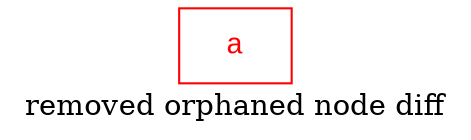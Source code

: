 digraph D {
    label="removed orphaned node diff";
    
    node1 [color="#ff0000",fontcolor="#ff0000",fontname="Courier New",shape="rectangle",label="a"]
    
}
